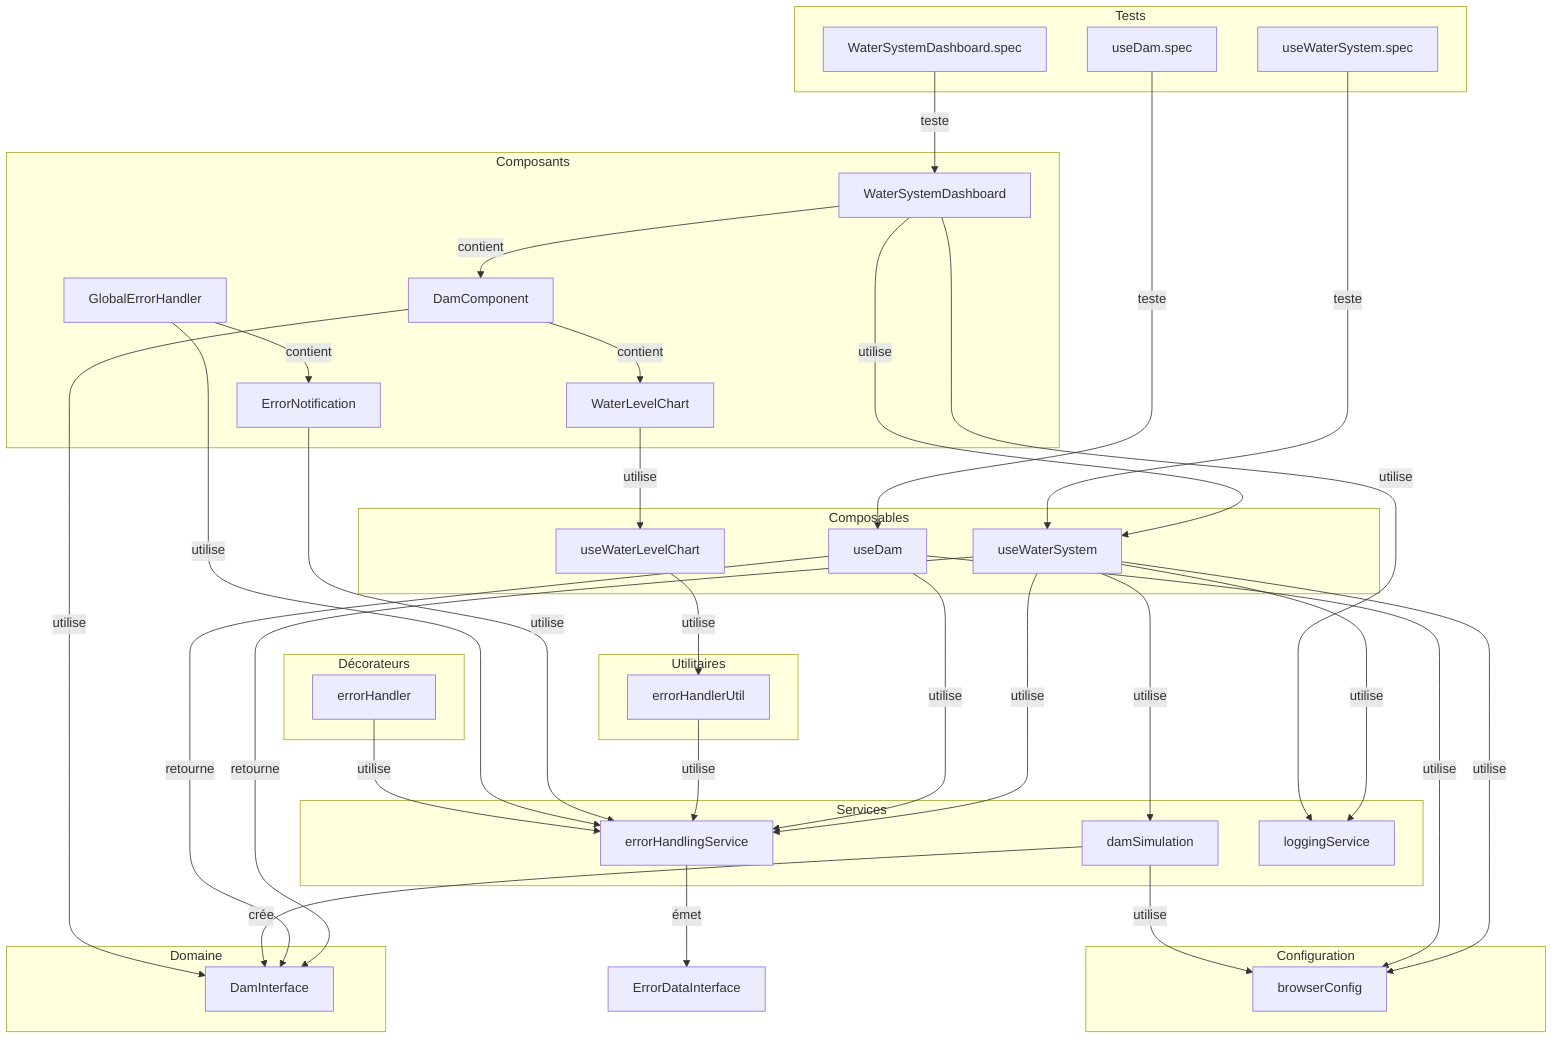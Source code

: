 graph TD
    subgraph Composables
        useWaterSystem
        useDam
        useWaterLevelChart
    end

    subgraph Services
        damSimulation
        errorHandlingService
        loggingService
    end

    subgraph Utilitaires
        errorHandlerUtil
    end

    subgraph Domaine
        DamInterface
    end

    subgraph Composants
        WaterSystemDashboard
        DamComponent
        WaterLevelChart
        ErrorNotification
        GlobalErrorHandler
    end

    useWaterSystem -->|utilise| damSimulation
    useWaterSystem -->|utilise| errorHandlingService
    useWaterSystem -->|utilise| loggingService
    useWaterSystem -->|retourne| DamInterface

    useDam -->|utilise| errorHandlingService
    useDam -->|retourne| DamInterface

    useWaterLevelChart -->|utilise| errorHandlerUtil

    damSimulation -->|crée| DamInterface
    errorHandlingService -->|émet| ErrorDataInterface

    errorHandlerUtil -->|utilise| errorHandlingService

    WaterSystemDashboard -->|utilise| useWaterSystem
    WaterSystemDashboard -->|contient| DamComponent
    WaterSystemDashboard -->|utilise| loggingService

    DamComponent -->|utilise| DamInterface
    DamComponent -->|contient| WaterLevelChart

    WaterLevelChart -->|utilise| useWaterLevelChart

    ErrorNotification -->|utilise| errorHandlingService

    GlobalErrorHandler -->|utilise| errorHandlingService
    GlobalErrorHandler -->|contient| ErrorNotification

    subgraph Décorateurs
        errorHandler
    end

    errorHandler -->|utilise| errorHandlingService

    subgraph Configuration
        browserConfig
    end

    useWaterSystem -->|utilise| browserConfig
    useDam -->|utilise| browserConfig
    damSimulation -->|utilise| browserConfig

    subgraph Tests
        WaterSystemDashboard.spec
        useWaterSystem.spec
        useDam.spec
    end

    WaterSystemDashboard.spec -->|teste| WaterSystemDashboard
    useWaterSystem.spec -->|teste| useWaterSystem
    useDam.spec -->|teste| useDam